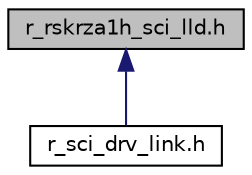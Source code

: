 digraph "r_rskrza1h_sci_lld.h"
{
 // LATEX_PDF_SIZE
  edge [fontname="Helvetica",fontsize="10",labelfontname="Helvetica",labelfontsize="10"];
  node [fontname="Helvetica",fontsize="10",shape=record];
  Node1 [label="r_rskrza1h_sci_lld.h",height=0.2,width=0.4,color="black", fillcolor="grey75", style="filled", fontcolor="black",tooltip=" "];
  Node1 -> Node2 [dir="back",color="midnightblue",fontsize="10",style="solid",fontname="Helvetica"];
  Node2 [label="r_sci_drv_link.h",height=0.2,width=0.4,color="black", fillcolor="white", style="filled",URL="$db/d62/r__sci__drv__link_8h.html",tooltip=" "];
}
